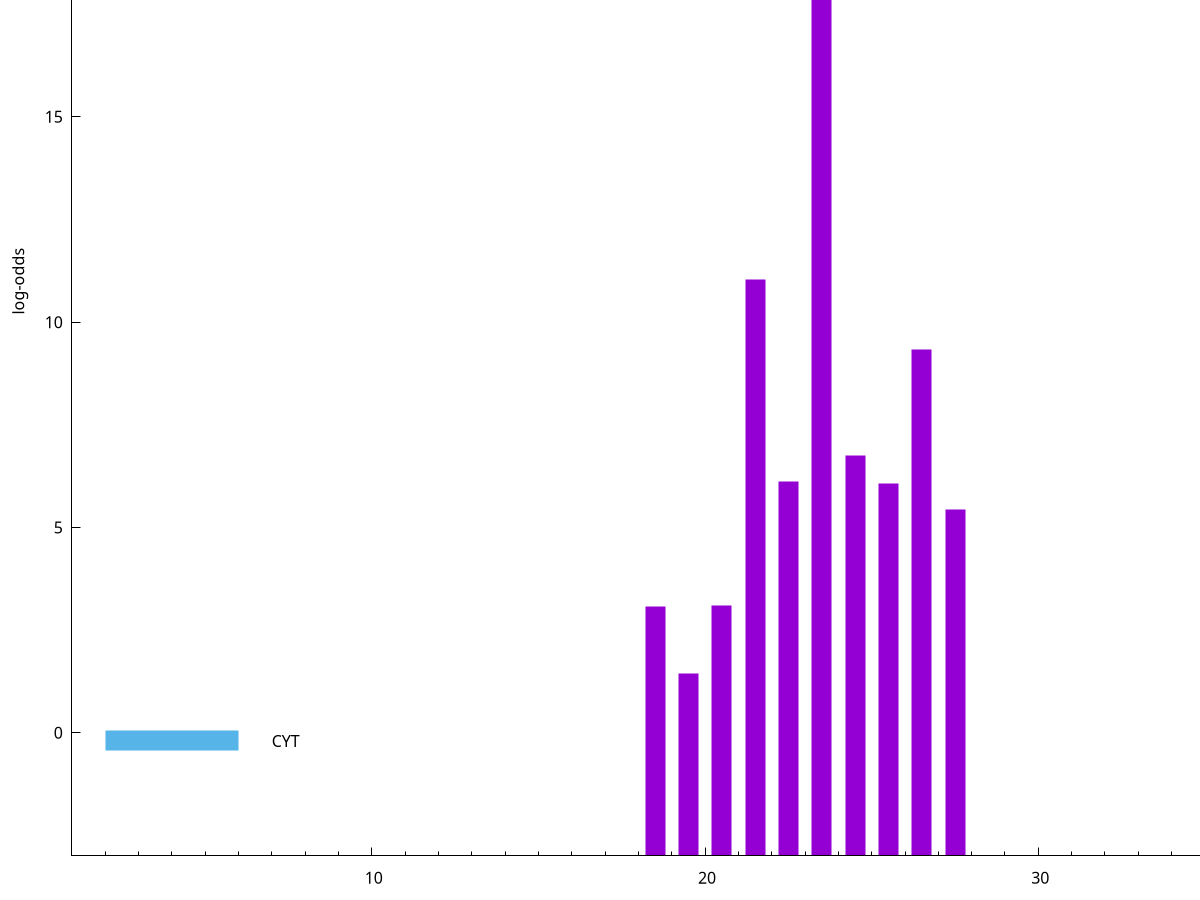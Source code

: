 set title "LipoP predictions for SRR5666526.gff"
set size 2., 1.4
set xrange [1:70] 
set mxtics 10
set yrange [-3:25]
set y2range [0:28]
set ylabel "log-odds"
set term postscript eps color solid "Helvetica" 30
set output "SRR5666526.gff1.eps"
set arrow from 2,22.6613 to 6,22.6613 nohead lt 1 lw 20
set label "SpI" at 7,22.6613
set arrow from 2,-0.200913 to 6,-0.200913 nohead lt 3 lw 20
set label "CYT" at 7,-0.200913
set arrow from 2,22.6613 to 6,22.6613 nohead lt 1 lw 20
set label "SpI" at 7,22.6613
# NOTE: The scores below are the log-odds scores with the threshold
# NOTE: subtracted (a hack to make gnuplot make the histogram all
# NOTE: look nice).
plot "-" axes x1y2 title "" with impulses lt 1 lw 20
23.500000 25.660600
21.500000 14.046700
26.500000 12.341600
24.500000 9.759720
22.500000 9.113260
25.500000 9.077600
27.500000 8.445900
20.500000 6.094840
18.500000 6.073880
19.500000 4.444130
e
exit
